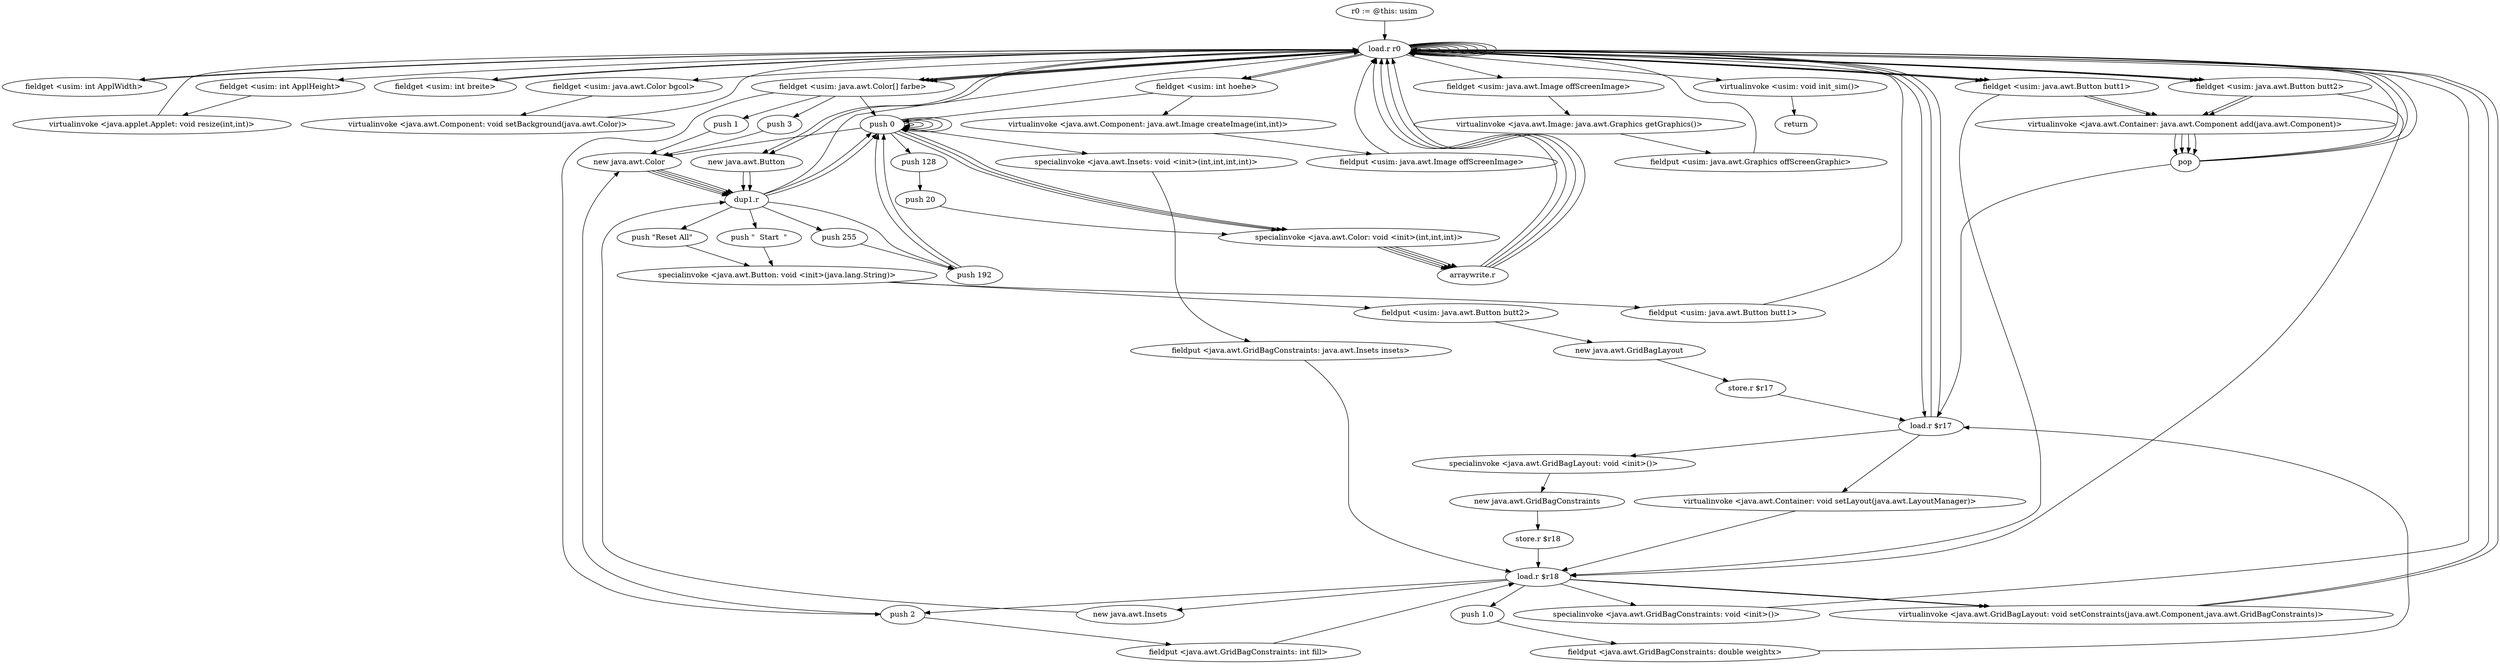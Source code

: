 digraph "" {
    "r0 := @this: usim"
    "load.r r0"
    "r0 := @this: usim"->"load.r r0";
    "load.r r0"->"load.r r0";
    "fieldget <usim: int ApplWidth>"
    "load.r r0"->"fieldget <usim: int ApplWidth>";
    "fieldget <usim: int ApplWidth>"->"load.r r0";
    "fieldget <usim: int ApplHeight>"
    "load.r r0"->"fieldget <usim: int ApplHeight>";
    "virtualinvoke <java.applet.Applet: void resize(int,int)>"
    "fieldget <usim: int ApplHeight>"->"virtualinvoke <java.applet.Applet: void resize(int,int)>";
    "virtualinvoke <java.applet.Applet: void resize(int,int)>"->"load.r r0";
    "load.r r0"->"load.r r0";
    "fieldget <usim: java.awt.Color bgcol>"
    "load.r r0"->"fieldget <usim: java.awt.Color bgcol>";
    "virtualinvoke <java.awt.Component: void setBackground(java.awt.Color)>"
    "fieldget <usim: java.awt.Color bgcol>"->"virtualinvoke <java.awt.Component: void setBackground(java.awt.Color)>";
    "virtualinvoke <java.awt.Component: void setBackground(java.awt.Color)>"->"load.r r0";
    "load.r r0"->"load.r r0";
    "load.r r0"->"load.r r0";
    "fieldget <usim: int breite>"
    "load.r r0"->"fieldget <usim: int breite>";
    "fieldget <usim: int breite>"->"load.r r0";
    "fieldget <usim: int hoehe>"
    "load.r r0"->"fieldget <usim: int hoehe>";
    "virtualinvoke <java.awt.Component: java.awt.Image createImage(int,int)>"
    "fieldget <usim: int hoehe>"->"virtualinvoke <java.awt.Component: java.awt.Image createImage(int,int)>";
    "fieldput <usim: java.awt.Image offScreenImage>"
    "virtualinvoke <java.awt.Component: java.awt.Image createImage(int,int)>"->"fieldput <usim: java.awt.Image offScreenImage>";
    "fieldput <usim: java.awt.Image offScreenImage>"->"load.r r0";
    "load.r r0"->"load.r r0";
    "fieldget <usim: java.awt.Image offScreenImage>"
    "load.r r0"->"fieldget <usim: java.awt.Image offScreenImage>";
    "virtualinvoke <java.awt.Image: java.awt.Graphics getGraphics()>"
    "fieldget <usim: java.awt.Image offScreenImage>"->"virtualinvoke <java.awt.Image: java.awt.Graphics getGraphics()>";
    "fieldput <usim: java.awt.Graphics offScreenGraphic>"
    "virtualinvoke <java.awt.Image: java.awt.Graphics getGraphics()>"->"fieldput <usim: java.awt.Graphics offScreenGraphic>";
    "fieldput <usim: java.awt.Graphics offScreenGraphic>"->"load.r r0";
    "fieldget <usim: java.awt.Color[] farbe>"
    "load.r r0"->"fieldget <usim: java.awt.Color[] farbe>";
    "push 0"
    "fieldget <usim: java.awt.Color[] farbe>"->"push 0";
    "new java.awt.Color"
    "push 0"->"new java.awt.Color";
    "dup1.r"
    "new java.awt.Color"->"dup1.r";
    "dup1.r"->"push 0";
    "push 0"->"push 0";
    "push 0"->"push 0";
    "specialinvoke <java.awt.Color: void <init>(int,int,int)>"
    "push 0"->"specialinvoke <java.awt.Color: void <init>(int,int,int)>";
    "arraywrite.r"
    "specialinvoke <java.awt.Color: void <init>(int,int,int)>"->"arraywrite.r";
    "arraywrite.r"->"load.r r0";
    "load.r r0"->"fieldget <usim: java.awt.Color[] farbe>";
    "push 1"
    "fieldget <usim: java.awt.Color[] farbe>"->"push 1";
    "push 1"->"new java.awt.Color";
    "new java.awt.Color"->"dup1.r";
    "push 255"
    "dup1.r"->"push 255";
    "push 192"
    "push 255"->"push 192";
    "push 192"->"push 0";
    "push 0"->"specialinvoke <java.awt.Color: void <init>(int,int,int)>";
    "specialinvoke <java.awt.Color: void <init>(int,int,int)>"->"arraywrite.r";
    "arraywrite.r"->"load.r r0";
    "load.r r0"->"fieldget <usim: java.awt.Color[] farbe>";
    "push 2"
    "fieldget <usim: java.awt.Color[] farbe>"->"push 2";
    "push 2"->"new java.awt.Color";
    "new java.awt.Color"->"dup1.r";
    "dup1.r"->"push 192";
    "push 192"->"push 0";
    "push 0"->"push 0";
    "push 0"->"specialinvoke <java.awt.Color: void <init>(int,int,int)>";
    "specialinvoke <java.awt.Color: void <init>(int,int,int)>"->"arraywrite.r";
    "arraywrite.r"->"load.r r0";
    "load.r r0"->"fieldget <usim: java.awt.Color[] farbe>";
    "push 3"
    "fieldget <usim: java.awt.Color[] farbe>"->"push 3";
    "push 3"->"new java.awt.Color";
    "new java.awt.Color"->"dup1.r";
    "dup1.r"->"push 0";
    "push 128"
    "push 0"->"push 128";
    "push 20"
    "push 128"->"push 20";
    "push 20"->"specialinvoke <java.awt.Color: void <init>(int,int,int)>";
    "specialinvoke <java.awt.Color: void <init>(int,int,int)>"->"arraywrite.r";
    "arraywrite.r"->"load.r r0";
    "new java.awt.Button"
    "load.r r0"->"new java.awt.Button";
    "new java.awt.Button"->"dup1.r";
    "push \"  Start  \""
    "dup1.r"->"push \"  Start  \"";
    "specialinvoke <java.awt.Button: void <init>(java.lang.String)>"
    "push \"  Start  \""->"specialinvoke <java.awt.Button: void <init>(java.lang.String)>";
    "fieldput <usim: java.awt.Button butt1>"
    "specialinvoke <java.awt.Button: void <init>(java.lang.String)>"->"fieldput <usim: java.awt.Button butt1>";
    "fieldput <usim: java.awt.Button butt1>"->"load.r r0";
    "load.r r0"->"new java.awt.Button";
    "new java.awt.Button"->"dup1.r";
    "push \"Reset All\""
    "dup1.r"->"push \"Reset All\"";
    "push \"Reset All\""->"specialinvoke <java.awt.Button: void <init>(java.lang.String)>";
    "fieldput <usim: java.awt.Button butt2>"
    "specialinvoke <java.awt.Button: void <init>(java.lang.String)>"->"fieldput <usim: java.awt.Button butt2>";
    "new java.awt.GridBagLayout"
    "fieldput <usim: java.awt.Button butt2>"->"new java.awt.GridBagLayout";
    "store.r $r17"
    "new java.awt.GridBagLayout"->"store.r $r17";
    "load.r $r17"
    "store.r $r17"->"load.r $r17";
    "specialinvoke <java.awt.GridBagLayout: void <init>()>"
    "load.r $r17"->"specialinvoke <java.awt.GridBagLayout: void <init>()>";
    "new java.awt.GridBagConstraints"
    "specialinvoke <java.awt.GridBagLayout: void <init>()>"->"new java.awt.GridBagConstraints";
    "store.r $r18"
    "new java.awt.GridBagConstraints"->"store.r $r18";
    "load.r $r18"
    "store.r $r18"->"load.r $r18";
    "specialinvoke <java.awt.GridBagConstraints: void <init>()>"
    "load.r $r18"->"specialinvoke <java.awt.GridBagConstraints: void <init>()>";
    "specialinvoke <java.awt.GridBagConstraints: void <init>()>"->"load.r r0";
    "load.r r0"->"load.r $r17";
    "virtualinvoke <java.awt.Container: void setLayout(java.awt.LayoutManager)>"
    "load.r $r17"->"virtualinvoke <java.awt.Container: void setLayout(java.awt.LayoutManager)>";
    "virtualinvoke <java.awt.Container: void setLayout(java.awt.LayoutManager)>"->"load.r $r18";
    "new java.awt.Insets"
    "load.r $r18"->"new java.awt.Insets";
    "new java.awt.Insets"->"dup1.r";
    "dup1.r"->"load.r r0";
    "load.r r0"->"fieldget <usim: int hoehe>";
    "fieldget <usim: int hoehe>"->"push 0";
    "push 0"->"push 0";
    "push 0"->"push 0";
    "specialinvoke <java.awt.Insets: void <init>(int,int,int,int)>"
    "push 0"->"specialinvoke <java.awt.Insets: void <init>(int,int,int,int)>";
    "fieldput <java.awt.GridBagConstraints: java.awt.Insets insets>"
    "specialinvoke <java.awt.Insets: void <init>(int,int,int,int)>"->"fieldput <java.awt.GridBagConstraints: java.awt.Insets insets>";
    "fieldput <java.awt.GridBagConstraints: java.awt.Insets insets>"->"load.r $r18";
    "load.r $r18"->"push 2";
    "fieldput <java.awt.GridBagConstraints: int fill>"
    "push 2"->"fieldput <java.awt.GridBagConstraints: int fill>";
    "fieldput <java.awt.GridBagConstraints: int fill>"->"load.r $r18";
    "push 1.0"
    "load.r $r18"->"push 1.0";
    "fieldput <java.awt.GridBagConstraints: double weightx>"
    "push 1.0"->"fieldput <java.awt.GridBagConstraints: double weightx>";
    "fieldput <java.awt.GridBagConstraints: double weightx>"->"load.r $r17";
    "load.r $r17"->"load.r r0";
    "fieldget <usim: java.awt.Button butt1>"
    "load.r r0"->"fieldget <usim: java.awt.Button butt1>";
    "fieldget <usim: java.awt.Button butt1>"->"load.r $r18";
    "virtualinvoke <java.awt.GridBagLayout: void setConstraints(java.awt.Component,java.awt.GridBagConstraints)>"
    "load.r $r18"->"virtualinvoke <java.awt.GridBagLayout: void setConstraints(java.awt.Component,java.awt.GridBagConstraints)>";
    "virtualinvoke <java.awt.GridBagLayout: void setConstraints(java.awt.Component,java.awt.GridBagConstraints)>"->"load.r r0";
    "load.r r0"->"load.r r0";
    "load.r r0"->"fieldget <usim: java.awt.Button butt1>";
    "virtualinvoke <java.awt.Container: java.awt.Component add(java.awt.Component)>"
    "fieldget <usim: java.awt.Button butt1>"->"virtualinvoke <java.awt.Container: java.awt.Component add(java.awt.Component)>";
    "pop"
    "virtualinvoke <java.awt.Container: java.awt.Component add(java.awt.Component)>"->"pop";
    "pop"->"load.r $r17";
    "load.r $r17"->"load.r r0";
    "fieldget <usim: java.awt.Button butt2>"
    "load.r r0"->"fieldget <usim: java.awt.Button butt2>";
    "fieldget <usim: java.awt.Button butt2>"->"load.r $r18";
    "load.r $r18"->"virtualinvoke <java.awt.GridBagLayout: void setConstraints(java.awt.Component,java.awt.GridBagConstraints)>";
    "virtualinvoke <java.awt.GridBagLayout: void setConstraints(java.awt.Component,java.awt.GridBagConstraints)>"->"load.r r0";
    "load.r r0"->"load.r r0";
    "load.r r0"->"fieldget <usim: java.awt.Button butt2>";
    "fieldget <usim: java.awt.Button butt2>"->"virtualinvoke <java.awt.Container: java.awt.Component add(java.awt.Component)>";
    "virtualinvoke <java.awt.Container: java.awt.Component add(java.awt.Component)>"->"pop";
    "pop"->"load.r r0";
    "load.r r0"->"load.r r0";
    "load.r r0"->"fieldget <usim: java.awt.Button butt1>";
    "fieldget <usim: java.awt.Button butt1>"->"virtualinvoke <java.awt.Container: java.awt.Component add(java.awt.Component)>";
    "virtualinvoke <java.awt.Container: java.awt.Component add(java.awt.Component)>"->"pop";
    "pop"->"load.r r0";
    "load.r r0"->"load.r r0";
    "load.r r0"->"fieldget <usim: java.awt.Button butt2>";
    "fieldget <usim: java.awt.Button butt2>"->"virtualinvoke <java.awt.Container: java.awt.Component add(java.awt.Component)>";
    "virtualinvoke <java.awt.Container: java.awt.Component add(java.awt.Component)>"->"pop";
    "pop"->"load.r r0";
    "virtualinvoke <usim: void init_sim()>"
    "load.r r0"->"virtualinvoke <usim: void init_sim()>";
    "return"
    "virtualinvoke <usim: void init_sim()>"->"return";
}
